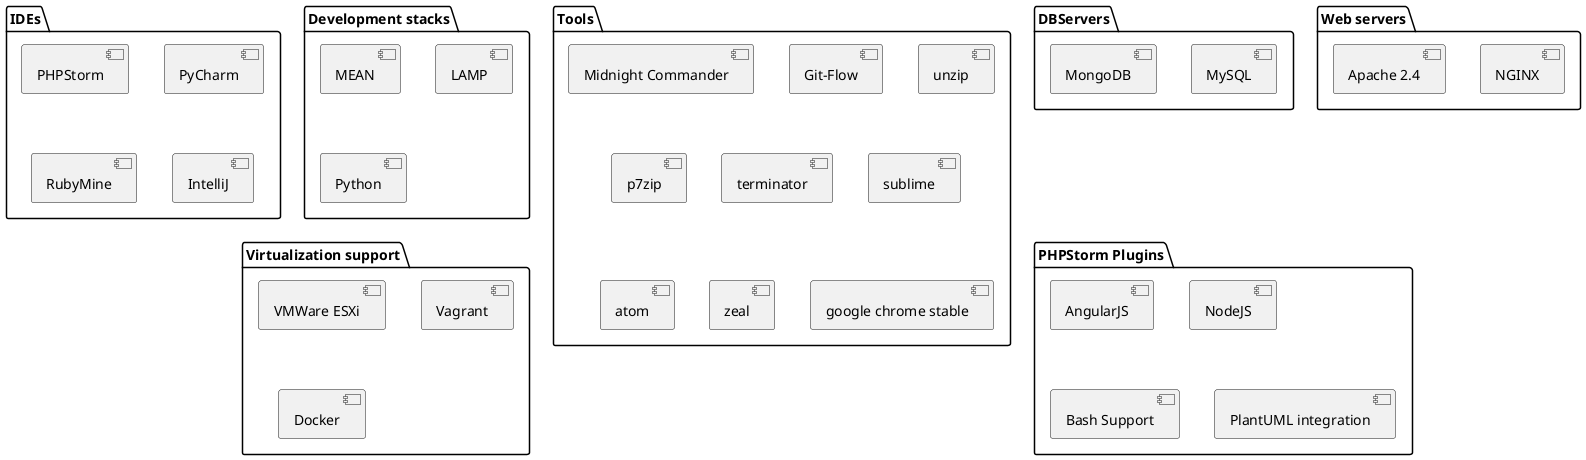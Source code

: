 #!/usr/bin/plantuml
@startuml

package "IDEs" {
  [PHPStorm]
  [PyCharm]
  [RubyMine]
  [IntelliJ]
}

package "DBServers" {
  [MySQL]
  [MongoDB]
}

package "Development stacks" {
  [MEAN]
  [LAMP]
  [Python]
}

package "Web servers" {
  [NGINX]
  [Apache 2.4]
}

package "Tools" {
  [Midnight Commander]
  [Git-Flow]
  [unzip]
  [p7zip]
  [terminator]
  [sublime]
  [atom]
  [zeal]
  [google chrome stable]
}

package "Virtualization support" {
  [VMWare ESXi]
  [Vagrant]
  [Docker]
}

package "PHPStorm Plugins" {
  [AngularJS]
  [NodeJS]
  [Bash Support]
  [PlantUML integration]

}


@enduml
